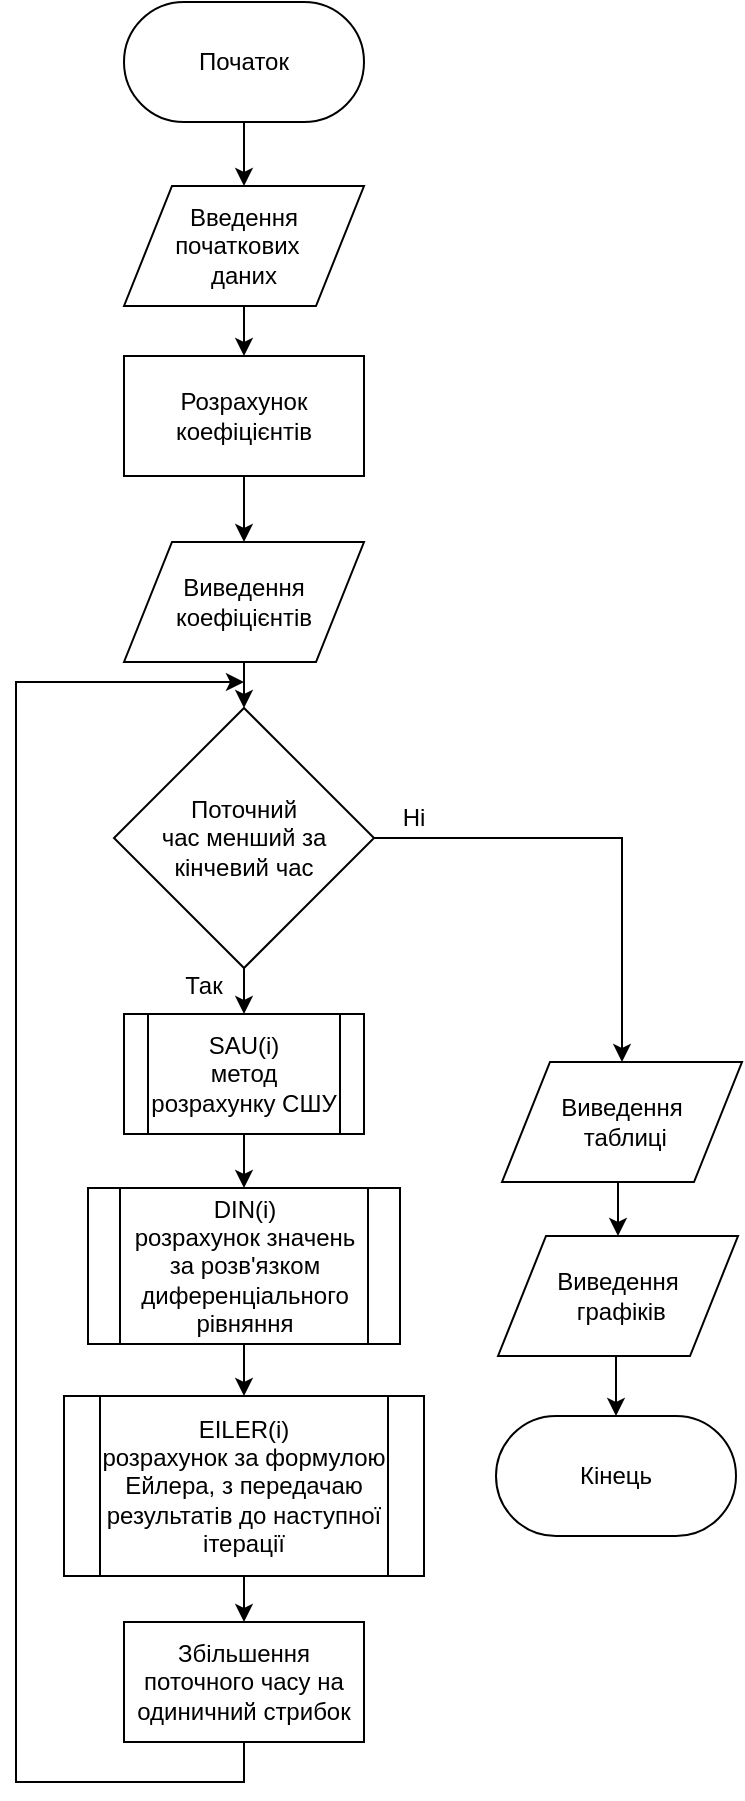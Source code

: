 <mxfile version="12.9.14" type="device"><diagram id="5wVt5E2nXpqlNMoLhRCE" name="Page-1"><mxGraphModel dx="1038" dy="580" grid="1" gridSize="10" guides="1" tooltips="1" connect="1" arrows="1" fold="1" page="1" pageScale="1" pageWidth="827" pageHeight="1169" math="0" shadow="0"><root><mxCell id="0"/><mxCell id="1" parent="0"/><mxCell id="hDTpHEk_wzyPpODIxD1R-5" style="edgeStyle=orthogonalEdgeStyle;rounded=0;orthogonalLoop=1;jettySize=auto;html=1;exitX=0.5;exitY=1;exitDx=0;exitDy=0;entryX=0.5;entryY=0;entryDx=0;entryDy=0;" parent="1" source="hDTpHEk_wzyPpODIxD1R-2" target="hDTpHEk_wzyPpODIxD1R-4" edge="1"><mxGeometry relative="1" as="geometry"/></mxCell><mxCell id="hDTpHEk_wzyPpODIxD1R-2" value="Введення&lt;br&gt;початкових&amp;nbsp;&amp;nbsp;&lt;br&gt;даних" style="shape=parallelogram;perimeter=parallelogramPerimeter;whiteSpace=wrap;html=1;" parent="1" vertex="1"><mxGeometry x="354" y="172" width="120" height="60" as="geometry"/></mxCell><mxCell id="hDTpHEk_wzyPpODIxD1R-7" style="edgeStyle=orthogonalEdgeStyle;rounded=0;orthogonalLoop=1;jettySize=auto;html=1;exitX=0.5;exitY=1;exitDx=0;exitDy=0;entryX=0.5;entryY=0;entryDx=0;entryDy=0;" parent="1" source="hDTpHEk_wzyPpODIxD1R-4" target="hDTpHEk_wzyPpODIxD1R-6" edge="1"><mxGeometry relative="1" as="geometry"/></mxCell><mxCell id="hDTpHEk_wzyPpODIxD1R-4" value="Розрахунок коефіцієнтів" style="rounded=0;whiteSpace=wrap;html=1;" parent="1" vertex="1"><mxGeometry x="354" y="257" width="120" height="60" as="geometry"/></mxCell><mxCell id="hDTpHEk_wzyPpODIxD1R-12" style="edgeStyle=orthogonalEdgeStyle;rounded=0;orthogonalLoop=1;jettySize=auto;html=1;exitX=0.5;exitY=1;exitDx=0;exitDy=0;entryX=0.5;entryY=0;entryDx=0;entryDy=0;" parent="1" source="hDTpHEk_wzyPpODIxD1R-6" target="hDTpHEk_wzyPpODIxD1R-11" edge="1"><mxGeometry relative="1" as="geometry"/></mxCell><mxCell id="hDTpHEk_wzyPpODIxD1R-6" value="Виведення&lt;br&gt;коефіцієнтів" style="shape=parallelogram;perimeter=parallelogramPerimeter;whiteSpace=wrap;html=1;" parent="1" vertex="1"><mxGeometry x="354" y="350" width="120" height="60" as="geometry"/></mxCell><mxCell id="hDTpHEk_wzyPpODIxD1R-9" style="edgeStyle=orthogonalEdgeStyle;rounded=0;orthogonalLoop=1;jettySize=auto;html=1;entryX=0.5;entryY=0;entryDx=0;entryDy=0;" parent="1" source="hDTpHEk_wzyPpODIxD1R-8" target="hDTpHEk_wzyPpODIxD1R-2" edge="1"><mxGeometry relative="1" as="geometry"/></mxCell><mxCell id="hDTpHEk_wzyPpODIxD1R-8" value="Початок" style="rounded=1;whiteSpace=wrap;html=1;arcSize=50;" parent="1" vertex="1"><mxGeometry x="354" y="80" width="120" height="60" as="geometry"/></mxCell><mxCell id="hDTpHEk_wzyPpODIxD1R-15" style="edgeStyle=orthogonalEdgeStyle;rounded=0;orthogonalLoop=1;jettySize=auto;html=1;exitX=0.5;exitY=1;exitDx=0;exitDy=0;entryX=0.5;entryY=0;entryDx=0;entryDy=0;" parent="1" source="hDTpHEk_wzyPpODIxD1R-11" target="hDTpHEk_wzyPpODIxD1R-13" edge="1"><mxGeometry relative="1" as="geometry"/></mxCell><mxCell id="hDTpHEk_wzyPpODIxD1R-38" style="edgeStyle=orthogonalEdgeStyle;rounded=0;orthogonalLoop=1;jettySize=auto;html=1;exitX=1;exitY=0.5;exitDx=0;exitDy=0;entryX=0.5;entryY=0;entryDx=0;entryDy=0;" parent="1" source="hDTpHEk_wzyPpODIxD1R-11" target="hDTpHEk_wzyPpODIxD1R-30" edge="1"><mxGeometry relative="1" as="geometry"/></mxCell><mxCell id="hDTpHEk_wzyPpODIxD1R-11" value="Поточний &lt;br&gt;час менший за кінчевий час" style="rhombus;whiteSpace=wrap;html=1;" parent="1" vertex="1"><mxGeometry x="349" y="433" width="130" height="130" as="geometry"/></mxCell><mxCell id="hDTpHEk_wzyPpODIxD1R-18" style="edgeStyle=orthogonalEdgeStyle;rounded=0;orthogonalLoop=1;jettySize=auto;html=1;entryX=0.5;entryY=0;entryDx=0;entryDy=0;" parent="1" source="hDTpHEk_wzyPpODIxD1R-13" target="hDTpHEk_wzyPpODIxD1R-16" edge="1"><mxGeometry relative="1" as="geometry"/></mxCell><mxCell id="hDTpHEk_wzyPpODIxD1R-13" value="SAU(i)&lt;br&gt;метод розрахунку СШУ" style="shape=process;whiteSpace=wrap;html=1;backgroundOutline=1;" parent="1" vertex="1"><mxGeometry x="354" y="586" width="120" height="60" as="geometry"/></mxCell><mxCell id="hDTpHEk_wzyPpODIxD1R-19" style="edgeStyle=orthogonalEdgeStyle;rounded=0;orthogonalLoop=1;jettySize=auto;html=1;entryX=0.5;entryY=0;entryDx=0;entryDy=0;" parent="1" source="hDTpHEk_wzyPpODIxD1R-16" target="hDTpHEk_wzyPpODIxD1R-17" edge="1"><mxGeometry relative="1" as="geometry"/></mxCell><mxCell id="hDTpHEk_wzyPpODIxD1R-16" value="DIN(i)&lt;br&gt;розрахунок значень за розв'язком диференціального рівняння" style="shape=process;whiteSpace=wrap;html=1;backgroundOutline=1;" parent="1" vertex="1"><mxGeometry x="336" y="673" width="156" height="78" as="geometry"/></mxCell><mxCell id="ynjFSjygw_aRHNOYC9oM-2" style="edgeStyle=orthogonalEdgeStyle;rounded=0;orthogonalLoop=1;jettySize=auto;html=1;exitX=0.5;exitY=1;exitDx=0;exitDy=0;entryX=0.5;entryY=0;entryDx=0;entryDy=0;" parent="1" source="hDTpHEk_wzyPpODIxD1R-17" target="ynjFSjygw_aRHNOYC9oM-1" edge="1"><mxGeometry relative="1" as="geometry"/></mxCell><mxCell id="hDTpHEk_wzyPpODIxD1R-17" value="EILER(i)&lt;br&gt;розрахунок за формулою Ейлера, з передачаю результатів до наступної ітерації" style="shape=process;whiteSpace=wrap;html=1;backgroundOutline=1;" parent="1" vertex="1"><mxGeometry x="324" y="777" width="180" height="90" as="geometry"/></mxCell><mxCell id="hDTpHEk_wzyPpODIxD1R-22" value="Так" style="text;html=1;strokeColor=none;fillColor=none;align=center;verticalAlign=middle;whiteSpace=wrap;rounded=0;" parent="1" vertex="1"><mxGeometry x="374" y="562" width="40" height="20" as="geometry"/></mxCell><mxCell id="hDTpHEk_wzyPpODIxD1R-23" value="Ні" style="text;html=1;strokeColor=none;fillColor=none;align=center;verticalAlign=middle;whiteSpace=wrap;rounded=0;" parent="1" vertex="1"><mxGeometry x="479" y="478" width="40" height="20" as="geometry"/></mxCell><mxCell id="hDTpHEk_wzyPpODIxD1R-35" style="edgeStyle=orthogonalEdgeStyle;rounded=0;orthogonalLoop=1;jettySize=auto;html=1;exitX=0.5;exitY=1;exitDx=0;exitDy=0;entryX=0.5;entryY=0;entryDx=0;entryDy=0;" parent="1" source="hDTpHEk_wzyPpODIxD1R-30" target="hDTpHEk_wzyPpODIxD1R-31" edge="1"><mxGeometry relative="1" as="geometry"/></mxCell><mxCell id="hDTpHEk_wzyPpODIxD1R-30" value="Виведення&lt;br&gt;&amp;nbsp;таблиці" style="shape=parallelogram;perimeter=parallelogramPerimeter;whiteSpace=wrap;html=1;" parent="1" vertex="1"><mxGeometry x="543" y="610" width="120" height="60" as="geometry"/></mxCell><mxCell id="hDTpHEk_wzyPpODIxD1R-36" style="edgeStyle=orthogonalEdgeStyle;rounded=0;orthogonalLoop=1;jettySize=auto;html=1;exitX=0.5;exitY=1;exitDx=0;exitDy=0;entryX=0.5;entryY=0;entryDx=0;entryDy=0;" parent="1" source="hDTpHEk_wzyPpODIxD1R-31" target="hDTpHEk_wzyPpODIxD1R-32" edge="1"><mxGeometry relative="1" as="geometry"/></mxCell><mxCell id="hDTpHEk_wzyPpODIxD1R-31" value="Виведення&lt;br&gt;&amp;nbsp;графіків" style="shape=parallelogram;perimeter=parallelogramPerimeter;whiteSpace=wrap;html=1;" parent="1" vertex="1"><mxGeometry x="541" y="697" width="120" height="60" as="geometry"/></mxCell><mxCell id="hDTpHEk_wzyPpODIxD1R-32" value="Кінець" style="rounded=1;whiteSpace=wrap;html=1;arcSize=50;" parent="1" vertex="1"><mxGeometry x="540" y="787" width="120" height="60" as="geometry"/></mxCell><mxCell id="ynjFSjygw_aRHNOYC9oM-3" style="edgeStyle=orthogonalEdgeStyle;rounded=0;orthogonalLoop=1;jettySize=auto;html=1;exitX=0.5;exitY=1;exitDx=0;exitDy=0;" parent="1" source="ynjFSjygw_aRHNOYC9oM-1" edge="1"><mxGeometry relative="1" as="geometry"><mxPoint x="414" y="420" as="targetPoint"/><Array as="points"><mxPoint x="414" y="970"/><mxPoint x="300" y="970"/><mxPoint x="300" y="420"/></Array></mxGeometry></mxCell><mxCell id="ynjFSjygw_aRHNOYC9oM-1" value="Збільшення поточного часу на одиничний стрибок" style="rounded=0;whiteSpace=wrap;html=1;" parent="1" vertex="1"><mxGeometry x="354" y="890" width="120" height="60" as="geometry"/></mxCell></root></mxGraphModel></diagram></mxfile>